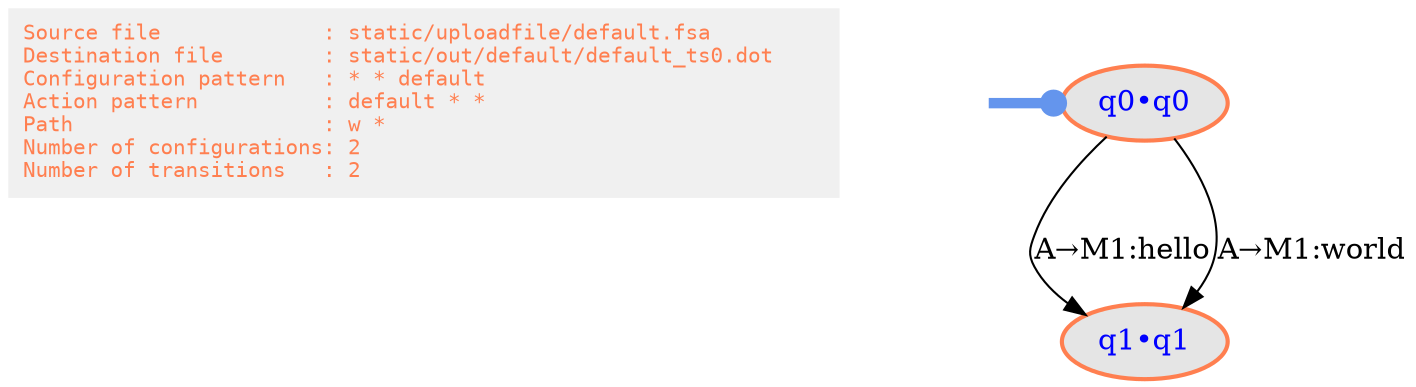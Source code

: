 digraph ICTS {
graph [bgcolor="transparent", bb=10];
subgraph legend {
	#rank = sink;
	Legend [shape=rectangle, penwidth=0, fontname=courier, fontsize=10, fillcolor=gray94, style=filled, fontcolor=coral, margin=0.1,
		label="Source file             : static/uploadfile/default.fsa	\lDestination file        : static/out/default/default_ts0.dot	\lConfiguration pattern   : * * default	\lAction pattern          : default * *	\lPath                    : w *	\lNumber of configurations: 2	\lNumber of transitions   : 2\l"];
}

subgraph ts{
"__start" [shape = "none"; label="";]
{rank = same "__start" "q0_q0"}
	"q0_q0"			[label="q0&bull;q0", color=coral, style=filled, fillcolor=gray90, penwidth=2.0, fontcolor=blue, xlabel=""];
	"q1_q1"			[label="q1&bull;q1", color=coral, style=filled, fillcolor=gray90, penwidth=2.0, fontcolor=blue, xlabel=""];

}{
"__start" -> "q0_q0" [arrowhead=dot; label=""; penwidth=5; color=cornflowerblue]
	"q0_q0" -> "q1_q1"			[label="A&rarr;M1:hello"];
	"q0_q0" -> "q1_q1"			[label="A&rarr;M1:world"];

}}
